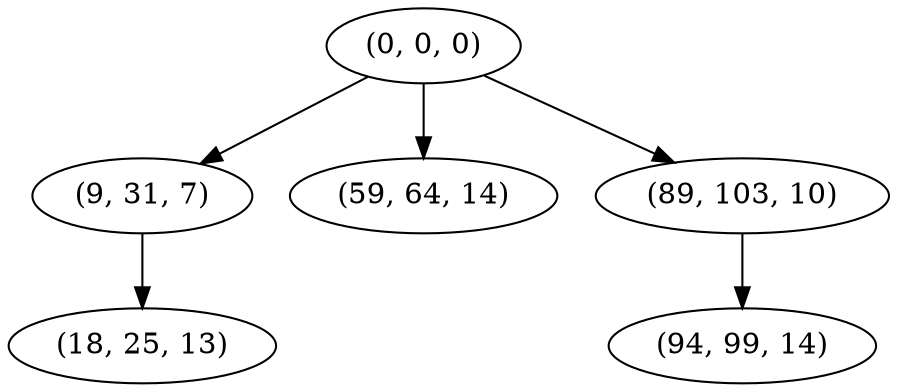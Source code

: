 digraph tree {
    "(0, 0, 0)";
    "(9, 31, 7)";
    "(18, 25, 13)";
    "(59, 64, 14)";
    "(89, 103, 10)";
    "(94, 99, 14)";
    "(0, 0, 0)" -> "(9, 31, 7)";
    "(0, 0, 0)" -> "(59, 64, 14)";
    "(0, 0, 0)" -> "(89, 103, 10)";
    "(9, 31, 7)" -> "(18, 25, 13)";
    "(89, 103, 10)" -> "(94, 99, 14)";
}
